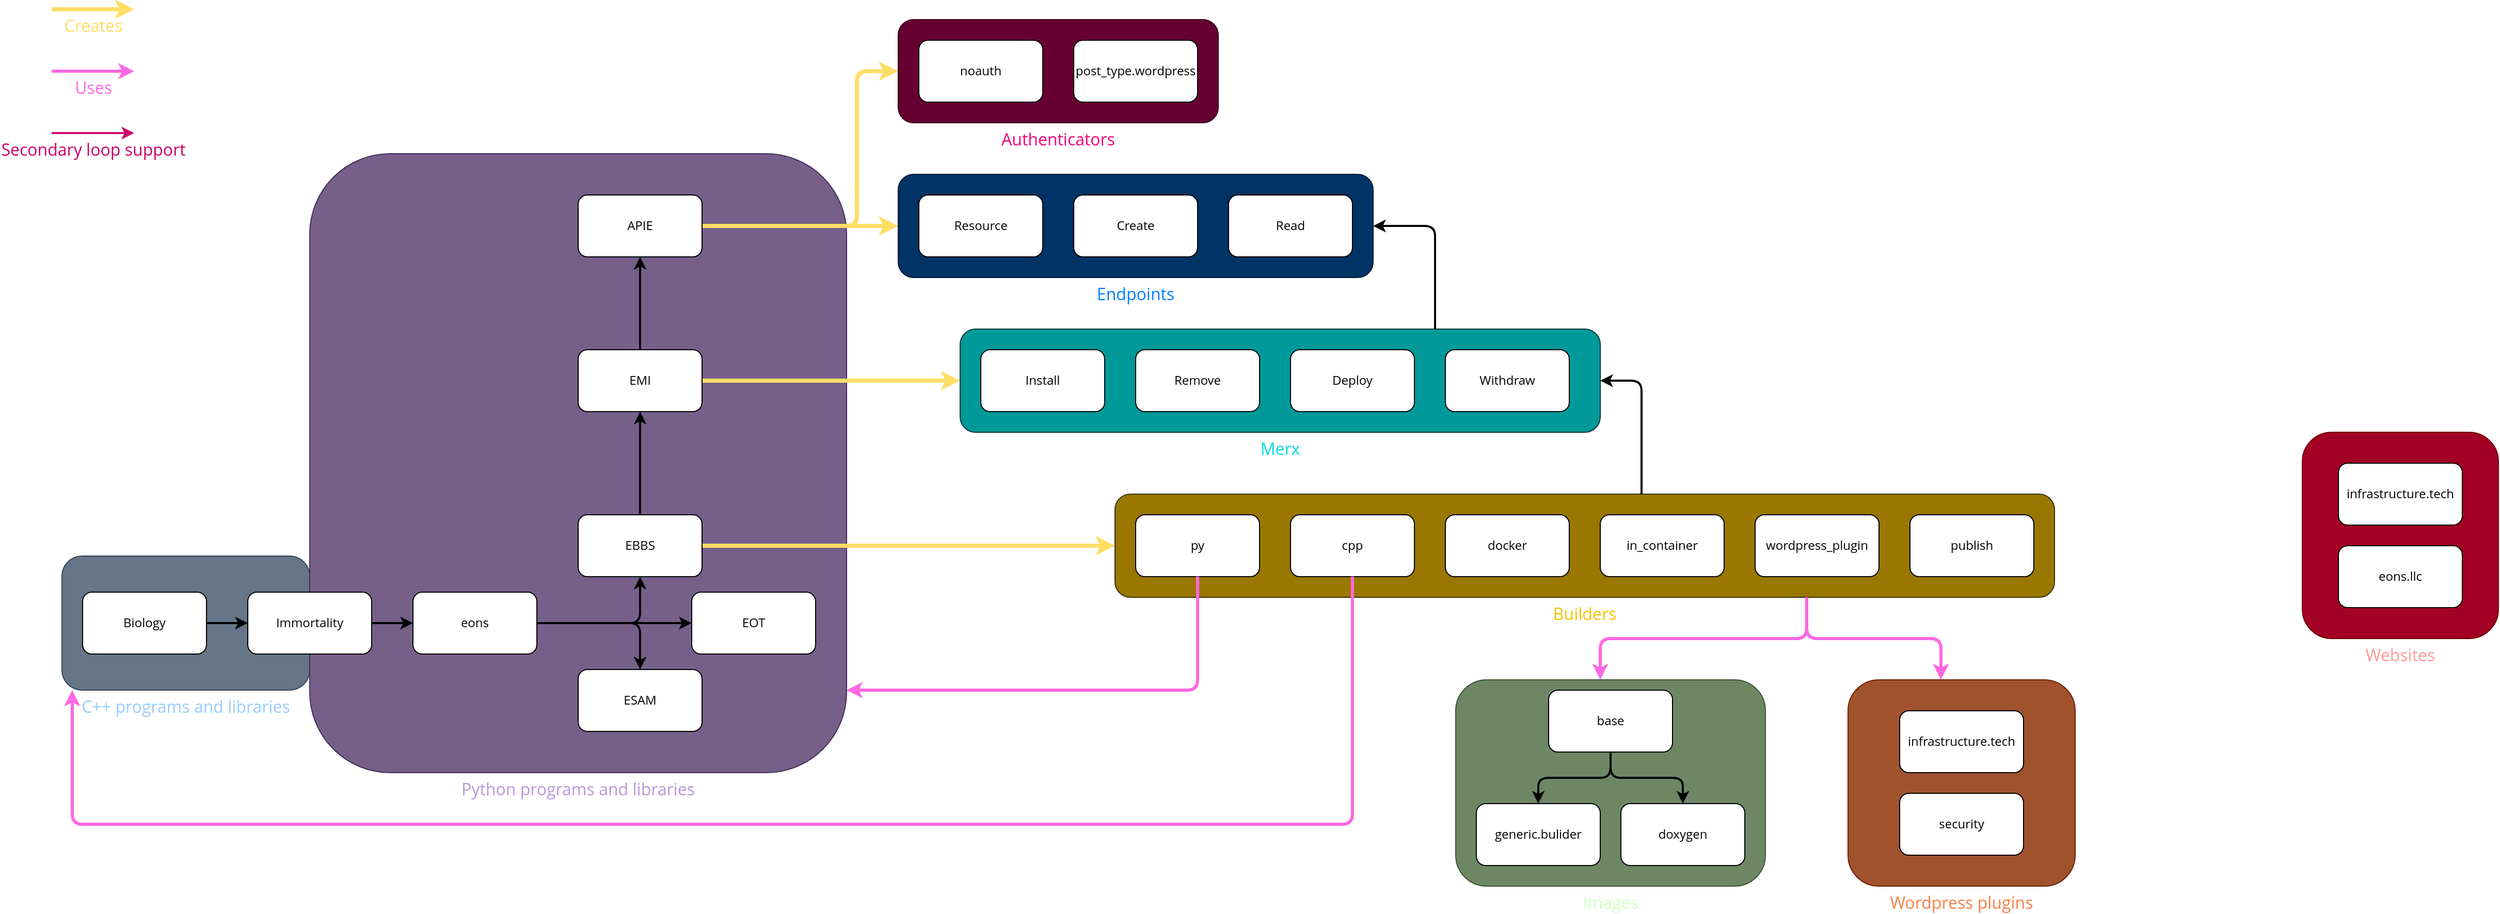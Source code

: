 <mxfile>
    <diagram id="HxWeZkBMZzglkSYcSrte" name="Page-1">
        <mxGraphModel dx="3518" dy="1346" grid="1" gridSize="10" guides="1" tooltips="1" connect="1" arrows="1" fold="1" page="0" pageScale="1" pageWidth="850" pageHeight="1100" background="none" math="0" shadow="0">
            <root>
                <mxCell id="0"/>
                <mxCell id="1" parent="0"/>
                <mxCell id="10" value="C++ programs and libraries" style="group;labelPosition=center;verticalLabelPosition=bottom;align=center;verticalAlign=top;fontSize=16;fontColor=#99CCFF;fontFamily=Open Sans;fontSource=https%3A%2F%2Ffonts.googleapis.com%2Fcss%3Ffamily%3DOpen%2BSans;" parent="1" vertex="1" connectable="0">
                    <mxGeometry x="-290" y="560" width="240" height="130" as="geometry"/>
                </mxCell>
                <mxCell id="11" value="" style="rounded=1;whiteSpace=wrap;html=1;fillColor=#647687;strokeColor=#314354;fontFamily=Open Sans;fontSource=https%3A%2F%2Ffonts.googleapis.com%2Fcss%3Ffamily%3DOpen%2BSans;fontColor=#ffffff;" parent="10" vertex="1">
                    <mxGeometry width="240" height="130" as="geometry"/>
                </mxCell>
                <mxCell id="2osQ3PGrTZjhwpNe1hat-28" value="Websites" style="group;fontColor=#FF9999;fontSize=16;labelPosition=center;verticalLabelPosition=bottom;align=center;verticalAlign=top;fontFamily=Open Sans;fontSource=https%3A%2F%2Ffonts.googleapis.com%2Fcss%3Ffamily%3DOpen%2BSans;" parent="1" vertex="1" connectable="0">
                    <mxGeometry x="1880" y="440" width="190" height="200" as="geometry"/>
                </mxCell>
                <mxCell id="2osQ3PGrTZjhwpNe1hat-27" value="" style="rounded=1;whiteSpace=wrap;html=1;fillColor=#a20025;strokeColor=#6F0000;fontFamily=Open Sans;fontSource=https%3A%2F%2Ffonts.googleapis.com%2Fcss%3Ffamily%3DOpen%2BSans;fontColor=#ffffff;" parent="2osQ3PGrTZjhwpNe1hat-28" vertex="1">
                    <mxGeometry width="190" height="200" as="geometry"/>
                </mxCell>
                <mxCell id="2osQ3PGrTZjhwpNe1hat-11" value="eons.llc" style="rounded=1;whiteSpace=wrap;html=1;fontFamily=Open Sans;fontSource=https%3A%2F%2Ffonts.googleapis.com%2Fcss%3Ffamily%3DOpen%2BSans;" parent="2osQ3PGrTZjhwpNe1hat-28" vertex="1">
                    <mxGeometry x="35" y="110" width="120" height="60" as="geometry"/>
                </mxCell>
                <mxCell id="2osQ3PGrTZjhwpNe1hat-26" value="infrastructure.tech" style="rounded=1;whiteSpace=wrap;html=1;fontFamily=Open Sans;fontSource=https%3A%2F%2Ffonts.googleapis.com%2Fcss%3Ffamily%3DOpen%2BSans;" parent="2osQ3PGrTZjhwpNe1hat-28" vertex="1">
                    <mxGeometry x="35" y="30" width="120" height="60" as="geometry"/>
                </mxCell>
                <mxCell id="2osQ3PGrTZjhwpNe1hat-74" value="&lt;font&gt;Uses&lt;/font&gt;" style="endArrow=classic;html=1;rounded=1;fontSize=16;fontColor=#FF67E2;strokeColor=#FF67E2;strokeWidth=3;jumpStyle=arc;labelPosition=center;verticalLabelPosition=bottom;align=center;verticalAlign=top;labelBackgroundColor=none;fontFamily=Open Sans;fontSource=https%3A%2F%2Ffonts.googleapis.com%2Fcss%3Ffamily%3DOpen%2BSans;" parent="1" edge="1">
                    <mxGeometry width="50" height="50" relative="1" as="geometry">
                        <mxPoint x="-300" y="90" as="sourcePoint"/>
                        <mxPoint x="-220" y="90" as="targetPoint"/>
                    </mxGeometry>
                </mxCell>
                <mxCell id="2osQ3PGrTZjhwpNe1hat-76" value="Creates" style="endArrow=classic;html=1;rounded=1;fontSize=16;fontColor=#FFDE66;strokeColor=#FFDE66;strokeWidth=4;jumpStyle=arc;labelPosition=center;verticalLabelPosition=bottom;align=center;verticalAlign=top;labelBackgroundColor=none;fontFamily=Open Sans;fontSource=https%3A%2F%2Ffonts.googleapis.com%2Fcss%3Ffamily%3DOpen%2BSans;" parent="1" edge="1">
                    <mxGeometry width="50" height="50" relative="1" as="geometry">
                        <mxPoint x="-300" y="30" as="sourcePoint"/>
                        <mxPoint x="-220" y="30" as="targetPoint"/>
                    </mxGeometry>
                </mxCell>
                <mxCell id="2osQ3PGrTZjhwpNe1hat-77" value="&lt;font&gt;Secondary loop support&lt;/font&gt;" style="endArrow=classic;html=1;rounded=1;fontSize=16;fontColor=#CC0066;strokeColor=#CC0066;strokeWidth=2;jumpStyle=arc;labelPosition=center;verticalLabelPosition=bottom;align=center;verticalAlign=top;labelBackgroundColor=none;fontFamily=Open Sans;fontSource=https%3A%2F%2Ffonts.googleapis.com%2Fcss%3Ffamily%3DOpen%2BSans;" parent="1" edge="1">
                    <mxGeometry width="50" height="50" relative="1" as="geometry">
                        <mxPoint x="-300" y="150" as="sourcePoint"/>
                        <mxPoint x="-220" y="150" as="targetPoint"/>
                    </mxGeometry>
                </mxCell>
                <mxCell id="2osQ3PGrTZjhwpNe1hat-78" value="&lt;font&gt;Dependency&lt;/font&gt;" style="endArrow=classic;html=1;rounded=1;fontSize=16;fontColor=#FFFFFF;strokeColor=#FFFFFF;strokeWidth=2;jumpStyle=arc;labelPosition=center;verticalLabelPosition=bottom;align=center;verticalAlign=top;labelBackgroundColor=none;fontFamily=Open Sans;fontSource=https%3A%2F%2Ffonts.googleapis.com%2Fcss%3Ffamily%3DOpen%2BSans;" parent="1" edge="1">
                    <mxGeometry width="50" height="50" relative="1" as="geometry">
                        <mxPoint x="-300" y="207" as="sourcePoint"/>
                        <mxPoint x="-220" y="207" as="targetPoint"/>
                    </mxGeometry>
                </mxCell>
                <mxCell id="2osQ3PGrTZjhwpNe1hat-22" value="Python programs and libraries" style="rounded=1;whiteSpace=wrap;html=1;fillColor=#76608a;strokeColor=#432D57;fontFamily=Open Sans;fontSource=https%3A%2F%2Ffonts.googleapis.com%2Fcss%3Ffamily%3DOpen%2BSans;fontColor=#B997D9;verticalAlign=top;labelPosition=center;verticalLabelPosition=bottom;align=center;fontSize=16;" parent="1" vertex="1">
                    <mxGeometry x="-50" y="170" width="520" height="600" as="geometry"/>
                </mxCell>
                <mxCell id="7" style="edgeStyle=none;html=1;strokeWidth=2;" parent="1" source="2osQ3PGrTZjhwpNe1hat-1" target="6" edge="1">
                    <mxGeometry relative="1" as="geometry"/>
                </mxCell>
                <mxCell id="17" style="edgeStyle=none;html=1;strokeWidth=4;fontSize=16;fontColor=#FFDE66;labelBackgroundColor=none;fontFamily=Open Sans;verticalAlign=top;strokeColor=#FFDE66;fontSource=https%3A%2F%2Ffonts.googleapis.com%2Fcss%3Ffamily%3DOpen%2BSans;" parent="1" source="2osQ3PGrTZjhwpNe1hat-1" target="2osQ3PGrTZjhwpNe1hat-9" edge="1">
                    <mxGeometry relative="1" as="geometry"/>
                </mxCell>
                <mxCell id="2osQ3PGrTZjhwpNe1hat-1" value="EBBS" style="rounded=1;whiteSpace=wrap;html=1;fontFamily=Open Sans;fontSource=https%3A%2F%2Ffonts.googleapis.com%2Fcss%3Ffamily%3DOpen%2BSans;" parent="1" vertex="1">
                    <mxGeometry x="210" y="520" width="120" height="60" as="geometry"/>
                </mxCell>
                <mxCell id="2osQ3PGrTZjhwpNe1hat-30" style="edgeStyle=orthogonalEdgeStyle;rounded=1;orthogonalLoop=1;jettySize=auto;html=1;exitX=1;exitY=0.5;exitDx=0;exitDy=0;entryX=0.5;entryY=1;entryDx=0;entryDy=0;strokeWidth=2;fontFamily=Open Sans;fontSource=https%3A%2F%2Ffonts.googleapis.com%2Fcss%3Ffamily%3DOpen%2BSans;" parent="1" source="2osQ3PGrTZjhwpNe1hat-2" target="2osQ3PGrTZjhwpNe1hat-1" edge="1">
                    <mxGeometry relative="1" as="geometry"/>
                </mxCell>
                <mxCell id="2osQ3PGrTZjhwpNe1hat-2" value="eons" style="rounded=1;whiteSpace=wrap;html=1;fontFamily=Open Sans;fontSource=https%3A%2F%2Ffonts.googleapis.com%2Fcss%3Ffamily%3DOpen%2BSans;" parent="1" vertex="1">
                    <mxGeometry x="50" y="595" width="120" height="60" as="geometry"/>
                </mxCell>
                <mxCell id="2osQ3PGrTZjhwpNe1hat-8" value="ESAM" style="rounded=1;whiteSpace=wrap;html=1;fontFamily=Open Sans;fontSource=https%3A%2F%2Ffonts.googleapis.com%2Fcss%3Ffamily%3DOpen%2BSans;" parent="1" vertex="1">
                    <mxGeometry x="210" y="670" width="120" height="60" as="geometry"/>
                </mxCell>
                <mxCell id="2osQ3PGrTZjhwpNe1hat-31" style="edgeStyle=orthogonalEdgeStyle;rounded=1;orthogonalLoop=1;jettySize=auto;html=1;exitX=1;exitY=0.5;exitDx=0;exitDy=0;entryX=0.5;entryY=0;entryDx=0;entryDy=0;strokeWidth=2;fontFamily=Open Sans;fontSource=https%3A%2F%2Ffonts.googleapis.com%2Fcss%3Ffamily%3DOpen%2BSans;" parent="1" source="2osQ3PGrTZjhwpNe1hat-2" target="2osQ3PGrTZjhwpNe1hat-8" edge="1">
                    <mxGeometry relative="1" as="geometry"/>
                </mxCell>
                <mxCell id="2osQ3PGrTZjhwpNe1hat-34" value="EOT" style="rounded=1;whiteSpace=wrap;html=1;fontFamily=Open Sans;fontSource=https%3A%2F%2Ffonts.googleapis.com%2Fcss%3Ffamily%3DOpen%2BSans;" parent="1" vertex="1">
                    <mxGeometry x="320" y="595" width="120" height="60" as="geometry"/>
                </mxCell>
                <mxCell id="2osQ3PGrTZjhwpNe1hat-35" style="edgeStyle=orthogonalEdgeStyle;rounded=1;orthogonalLoop=1;jettySize=auto;html=1;exitX=1;exitY=0.5;exitDx=0;exitDy=0;entryX=0;entryY=0.5;entryDx=0;entryDy=0;strokeWidth=2;fontFamily=Open Sans;fontSource=https%3A%2F%2Ffonts.googleapis.com%2Fcss%3Ffamily%3DOpen%2BSans;" parent="1" source="2osQ3PGrTZjhwpNe1hat-2" target="2osQ3PGrTZjhwpNe1hat-34" edge="1">
                    <mxGeometry relative="1" as="geometry"/>
                </mxCell>
                <mxCell id="4" style="edgeStyle=none;html=1;strokeWidth=2;" parent="1" source="2" target="3" edge="1">
                    <mxGeometry relative="1" as="geometry"/>
                </mxCell>
                <mxCell id="2" value="Biology" style="rounded=1;whiteSpace=wrap;html=1;fontFamily=Open Sans;fontSource=https%3A%2F%2Ffonts.googleapis.com%2Fcss%3Ffamily%3DOpen%2BSans;" parent="1" vertex="1">
                    <mxGeometry x="-270" y="595" width="120" height="60" as="geometry"/>
                </mxCell>
                <mxCell id="5" style="edgeStyle=none;html=1;strokeWidth=2;" parent="1" source="3" target="2osQ3PGrTZjhwpNe1hat-2" edge="1">
                    <mxGeometry relative="1" as="geometry"/>
                </mxCell>
                <mxCell id="3" value="Immortality" style="rounded=1;whiteSpace=wrap;html=1;fontFamily=Open Sans;fontSource=https%3A%2F%2Ffonts.googleapis.com%2Fcss%3Ffamily%3DOpen%2BSans;" parent="1" vertex="1">
                    <mxGeometry x="-110" y="595" width="120" height="60" as="geometry"/>
                </mxCell>
                <mxCell id="9" style="edgeStyle=none;html=1;strokeWidth=2;" parent="1" source="6" target="8" edge="1">
                    <mxGeometry relative="1" as="geometry"/>
                </mxCell>
                <mxCell id="29" style="edgeStyle=none;html=1;labelBackgroundColor=none;fontSize=16;fontFamily=Open Sans;verticalAlign=top;strokeColor=#FFDE66;fontColor=#FFDE66;strokeWidth=4;fontSource=https%3A%2F%2Ffonts.googleapis.com%2Fcss%3Ffamily%3DOpen%2BSans;" edge="1" parent="1" source="6" target="20">
                    <mxGeometry relative="1" as="geometry"/>
                </mxCell>
                <mxCell id="6" value="EMI" style="rounded=1;whiteSpace=wrap;html=1;fontFamily=Open Sans;fontSource=https%3A%2F%2Ffonts.googleapis.com%2Fcss%3Ffamily%3DOpen%2BSans;" parent="1" vertex="1">
                    <mxGeometry x="210" y="360" width="120" height="60" as="geometry"/>
                </mxCell>
                <mxCell id="42" style="edgeStyle=orthogonalEdgeStyle;html=1;fontColor=#FFDE66;jumpStyle=arc;labelBackgroundColor=none;fontSize=16;fontFamily=Open Sans;verticalAlign=top;strokeColor=#FFDE66;strokeWidth=4;fontSource=https%3A%2F%2Ffonts.googleapis.com%2Fcss%3Ffamily%3DOpen%2BSans;" edge="1" parent="1" source="8" target="31">
                    <mxGeometry relative="1" as="geometry"/>
                </mxCell>
                <mxCell id="44" style="edgeStyle=orthogonalEdgeStyle;jumpStyle=arc;html=1;fontColor=#FFDE66;labelBackgroundColor=none;fontSize=16;fontFamily=Open Sans;verticalAlign=top;strokeColor=#FFDE66;strokeWidth=4;fontSource=https%3A%2F%2Ffonts.googleapis.com%2Fcss%3Ffamily%3DOpen%2BSans;" edge="1" parent="1" source="8" target="38">
                    <mxGeometry relative="1" as="geometry">
                        <Array as="points">
                            <mxPoint x="480" y="240"/>
                            <mxPoint x="480" y="90"/>
                        </Array>
                    </mxGeometry>
                </mxCell>
                <mxCell id="8" value="APIE" style="rounded=1;whiteSpace=wrap;html=1;fontFamily=Open Sans;fontSource=https%3A%2F%2Ffonts.googleapis.com%2Fcss%3Ffamily%3DOpen%2BSans;" parent="1" vertex="1">
                    <mxGeometry x="210" y="210" width="120" height="60" as="geometry"/>
                </mxCell>
                <mxCell id="27" value="" style="group" parent="1" vertex="1" connectable="0">
                    <mxGeometry x="730" y="500" width="910" height="100" as="geometry"/>
                </mxCell>
                <mxCell id="2osQ3PGrTZjhwpNe1hat-9" value="Builders" style="rounded=1;whiteSpace=wrap;html=1;fillColor=#997700;strokeColor=#333300;fontFamily=Open Sans;fontSource=https%3A%2F%2Ffonts.googleapis.com%2Fcss%3Ffamily%3DOpen%2BSans;fontColor=#F7C000;rotation=0;labelPosition=center;verticalLabelPosition=bottom;align=center;verticalAlign=top;fontSize=16;" parent="27" vertex="1">
                    <mxGeometry width="910" height="100" as="geometry"/>
                </mxCell>
                <mxCell id="2osQ3PGrTZjhwpNe1hat-3" value="py" style="rounded=1;whiteSpace=wrap;html=1;fontFamily=Open Sans;fontSource=https%3A%2F%2Ffonts.googleapis.com%2Fcss%3Ffamily%3DOpen%2BSans;" parent="27" vertex="1">
                    <mxGeometry x="20" y="20" width="120" height="60" as="geometry"/>
                </mxCell>
                <mxCell id="2osQ3PGrTZjhwpNe1hat-4" value="cpp" style="rounded=1;whiteSpace=wrap;html=1;fontFamily=Open Sans;fontSource=https%3A%2F%2Ffonts.googleapis.com%2Fcss%3Ffamily%3DOpen%2BSans;" parent="27" vertex="1">
                    <mxGeometry x="170" y="20" width="120" height="60" as="geometry"/>
                </mxCell>
                <mxCell id="2osQ3PGrTZjhwpNe1hat-5" value="docker" style="rounded=1;whiteSpace=wrap;html=1;fontFamily=Open Sans;fontSource=https%3A%2F%2Ffonts.googleapis.com%2Fcss%3Ffamily%3DOpen%2BSans;" parent="27" vertex="1">
                    <mxGeometry x="320" y="20" width="120" height="60" as="geometry"/>
                </mxCell>
                <mxCell id="2osQ3PGrTZjhwpNe1hat-6" value="in_container" style="rounded=1;whiteSpace=wrap;html=1;fontFamily=Open Sans;fontSource=https%3A%2F%2Ffonts.googleapis.com%2Fcss%3Ffamily%3DOpen%2BSans;" parent="27" vertex="1">
                    <mxGeometry x="470" y="20" width="120" height="60" as="geometry"/>
                </mxCell>
                <mxCell id="2osQ3PGrTZjhwpNe1hat-7" value="wordpress_plugin" style="rounded=1;whiteSpace=wrap;html=1;fontFamily=Open Sans;fontSource=https%3A%2F%2Ffonts.googleapis.com%2Fcss%3Ffamily%3DOpen%2BSans;" parent="27" vertex="1">
                    <mxGeometry x="620" y="20" width="120" height="60" as="geometry"/>
                </mxCell>
                <mxCell id="2osQ3PGrTZjhwpNe1hat-79" value="publish" style="rounded=1;whiteSpace=wrap;html=1;fontFamily=Open Sans;fontSource=https%3A%2F%2Ffonts.googleapis.com%2Fcss%3Ffamily%3DOpen%2BSans;" parent="27" vertex="1">
                    <mxGeometry x="770" y="20" width="120" height="60" as="geometry"/>
                </mxCell>
                <mxCell id="28" value="" style="group" parent="1" vertex="1" connectable="0">
                    <mxGeometry x="580" y="340" width="620" height="100" as="geometry"/>
                </mxCell>
                <mxCell id="20" value="Merx" style="rounded=1;whiteSpace=wrap;html=1;fillColor=#009999;strokeColor=#003333;fontFamily=Open Sans;fontSource=https%3A%2F%2Ffonts.googleapis.com%2Fcss%3Ffamily%3DOpen%2BSans;fontColor=#00DBDB;rotation=0;labelPosition=center;verticalLabelPosition=bottom;align=center;verticalAlign=top;fontSize=16;" parent="28" vertex="1">
                    <mxGeometry width="620" height="100" as="geometry"/>
                </mxCell>
                <mxCell id="21" value="Install" style="rounded=1;whiteSpace=wrap;html=1;fontFamily=Open Sans;fontSource=https%3A%2F%2Ffonts.googleapis.com%2Fcss%3Ffamily%3DOpen%2BSans;" parent="28" vertex="1">
                    <mxGeometry x="20" y="20" width="120" height="60" as="geometry"/>
                </mxCell>
                <mxCell id="22" value="Remove" style="rounded=1;whiteSpace=wrap;html=1;fontFamily=Open Sans;fontSource=https%3A%2F%2Ffonts.googleapis.com%2Fcss%3Ffamily%3DOpen%2BSans;" parent="28" vertex="1">
                    <mxGeometry x="170" y="20" width="120" height="60" as="geometry"/>
                </mxCell>
                <mxCell id="23" value="Deploy" style="rounded=1;whiteSpace=wrap;html=1;fontFamily=Open Sans;fontSource=https%3A%2F%2Ffonts.googleapis.com%2Fcss%3Ffamily%3DOpen%2BSans;" parent="28" vertex="1">
                    <mxGeometry x="320" y="20" width="120" height="60" as="geometry"/>
                </mxCell>
                <mxCell id="24" value="Withdraw" style="rounded=1;whiteSpace=wrap;html=1;fontFamily=Open Sans;fontSource=https%3A%2F%2Ffonts.googleapis.com%2Fcss%3Ffamily%3DOpen%2BSans;" parent="28" vertex="1">
                    <mxGeometry x="470" y="20" width="120" height="60" as="geometry"/>
                </mxCell>
                <mxCell id="36" value="" style="group" vertex="1" connectable="0" parent="1">
                    <mxGeometry x="520" y="190" width="460" height="100" as="geometry"/>
                </mxCell>
                <mxCell id="31" value="Endpoints" style="rounded=1;whiteSpace=wrap;html=1;fillColor=#003366;strokeColor=#001933;fontFamily=Open Sans;fontSource=https%3A%2F%2Ffonts.googleapis.com%2Fcss%3Ffamily%3DOpen%2BSans;fontColor=#007FFF;rotation=0;labelPosition=center;verticalLabelPosition=bottom;align=center;verticalAlign=top;fontSize=16;" vertex="1" parent="36">
                    <mxGeometry width="460" height="100" as="geometry"/>
                </mxCell>
                <mxCell id="32" value="Resource" style="rounded=1;whiteSpace=wrap;html=1;fontFamily=Open Sans;fontSource=https%3A%2F%2Ffonts.googleapis.com%2Fcss%3Ffamily%3DOpen%2BSans;" vertex="1" parent="36">
                    <mxGeometry x="20" y="20" width="120" height="60" as="geometry"/>
                </mxCell>
                <mxCell id="33" value="Create" style="rounded=1;whiteSpace=wrap;html=1;fontFamily=Open Sans;fontSource=https%3A%2F%2Ffonts.googleapis.com%2Fcss%3Ffamily%3DOpen%2BSans;" vertex="1" parent="36">
                    <mxGeometry x="170" y="20" width="120" height="60" as="geometry"/>
                </mxCell>
                <mxCell id="34" value="Read" style="rounded=1;whiteSpace=wrap;html=1;fontFamily=Open Sans;fontSource=https%3A%2F%2Ffonts.googleapis.com%2Fcss%3Ffamily%3DOpen%2BSans;" vertex="1" parent="36">
                    <mxGeometry x="320" y="20" width="120" height="60" as="geometry"/>
                </mxCell>
                <mxCell id="43" value="" style="group" vertex="1" connectable="0" parent="1">
                    <mxGeometry x="520" y="40" width="310" height="100" as="geometry"/>
                </mxCell>
                <mxCell id="38" value="Authenticators" style="rounded=1;whiteSpace=wrap;html=1;fillColor=#660033;strokeColor=#33001A;fontFamily=Open Sans;fontSource=https%3A%2F%2Ffonts.googleapis.com%2Fcss%3Ffamily%3DOpen%2BSans;fontColor=#F00078;rotation=0;labelPosition=center;verticalLabelPosition=bottom;align=center;verticalAlign=top;fontSize=16;" vertex="1" parent="43">
                    <mxGeometry width="310" height="100" as="geometry"/>
                </mxCell>
                <mxCell id="39" value="noauth" style="rounded=1;whiteSpace=wrap;html=1;fontFamily=Open Sans;fontSource=https%3A%2F%2Ffonts.googleapis.com%2Fcss%3Ffamily%3DOpen%2BSans;" vertex="1" parent="43">
                    <mxGeometry x="20" y="20" width="120" height="60" as="geometry"/>
                </mxCell>
                <mxCell id="40" value="post_type.wordpress" style="rounded=1;whiteSpace=wrap;html=1;fontFamily=Open Sans;fontSource=https%3A%2F%2Ffonts.googleapis.com%2Fcss%3Ffamily%3DOpen%2BSans;" vertex="1" parent="43">
                    <mxGeometry x="170" y="20" width="120" height="60" as="geometry"/>
                </mxCell>
                <mxCell id="47" value="" style="group" vertex="1" connectable="0" parent="1">
                    <mxGeometry x="1060" y="680" width="300" height="200" as="geometry"/>
                </mxCell>
                <mxCell id="2osQ3PGrTZjhwpNe1hat-14" value="Images" style="rounded=1;whiteSpace=wrap;html=1;fillColor=#6D8764;strokeColor=#3A5431;fontFamily=Open Sans;fontSource=https%3A%2F%2Ffonts.googleapis.com%2Fcss%3Ffamily%3DOpen%2BSans;fontColor=#CEFFBD;labelPosition=center;verticalLabelPosition=bottom;align=center;verticalAlign=top;fontSize=16;" parent="47" vertex="1">
                    <mxGeometry width="300" height="200" as="geometry"/>
                </mxCell>
                <mxCell id="2osQ3PGrTZjhwpNe1hat-12" value="generic.bulider" style="rounded=1;whiteSpace=wrap;html=1;fontFamily=Open Sans;fontSource=https%3A%2F%2Ffonts.googleapis.com%2Fcss%3Ffamily%3DOpen%2BSans;" parent="47" vertex="1">
                    <mxGeometry x="20" y="120" width="120" height="60" as="geometry"/>
                </mxCell>
                <mxCell id="2osQ3PGrTZjhwpNe1hat-51" style="edgeStyle=orthogonalEdgeStyle;rounded=1;jumpStyle=arc;orthogonalLoop=1;jettySize=auto;html=1;exitX=0.5;exitY=1;exitDx=0;exitDy=0;entryX=0.5;entryY=0;entryDx=0;entryDy=0;fontSize=16;fontColor=#006600;strokeWidth=2;fontFamily=Open Sans;fontSource=https%3A%2F%2Ffonts.googleapis.com%2Fcss%3Ffamily%3DOpen%2BSans;" parent="47" source="2osQ3PGrTZjhwpNe1hat-13" target="2osQ3PGrTZjhwpNe1hat-12" edge="1">
                    <mxGeometry relative="1" as="geometry"/>
                </mxCell>
                <mxCell id="2osQ3PGrTZjhwpNe1hat-13" value="base" style="rounded=1;whiteSpace=wrap;html=1;fontFamily=Open Sans;fontSource=https%3A%2F%2Ffonts.googleapis.com%2Fcss%3Ffamily%3DOpen%2BSans;" parent="47" vertex="1">
                    <mxGeometry x="90" y="10" width="120" height="60" as="geometry"/>
                </mxCell>
                <mxCell id="2osQ3PGrTZjhwpNe1hat-64" value="doxygen" style="rounded=1;whiteSpace=wrap;html=1;fontFamily=Open Sans;fontSource=https%3A%2F%2Ffonts.googleapis.com%2Fcss%3Ffamily%3DOpen%2BSans;" parent="47" vertex="1">
                    <mxGeometry x="160" y="120" width="120" height="60" as="geometry"/>
                </mxCell>
                <mxCell id="46" style="edgeStyle=orthogonalEdgeStyle;jumpStyle=arc;html=1;fontColor=default;strokeWidth=2;" edge="1" parent="47" source="2osQ3PGrTZjhwpNe1hat-13" target="2osQ3PGrTZjhwpNe1hat-64">
                    <mxGeometry relative="1" as="geometry"/>
                </mxCell>
                <mxCell id="48" style="edgeStyle=orthogonalEdgeStyle;jumpStyle=arc;html=1;fontSize=16;fontColor=#FF67E2;labelBackgroundColor=none;fontFamily=Open Sans;verticalAlign=top;strokeColor=#FF67E2;strokeWidth=3;fontSource=https%3A%2F%2Ffonts.googleapis.com%2Fcss%3Ffamily%3DOpen%2BSans;" edge="1" parent="1" source="2osQ3PGrTZjhwpNe1hat-9" target="2osQ3PGrTZjhwpNe1hat-14">
                    <mxGeometry relative="1" as="geometry">
                        <Array as="points">
                            <mxPoint x="1400" y="640"/>
                            <mxPoint x="1200" y="640"/>
                        </Array>
                    </mxGeometry>
                </mxCell>
                <mxCell id="49" style="edgeStyle=orthogonalEdgeStyle;jumpStyle=arc;html=1;fontSize=16;fontColor=#FF67E2;labelBackgroundColor=none;fontFamily=Open Sans;verticalAlign=top;strokeColor=#FF67E2;strokeWidth=3;fontSource=https%3A%2F%2Ffonts.googleapis.com%2Fcss%3Ffamily%3DOpen%2BSans;" edge="1" parent="1" source="2osQ3PGrTZjhwpNe1hat-9" target="2osQ3PGrTZjhwpNe1hat-20">
                    <mxGeometry relative="1" as="geometry">
                        <Array as="points">
                            <mxPoint x="1400" y="640"/>
                            <mxPoint x="1530" y="640"/>
                        </Array>
                    </mxGeometry>
                </mxCell>
                <mxCell id="51" value="" style="group" vertex="1" connectable="0" parent="1">
                    <mxGeometry x="1440" y="680" width="220" height="200" as="geometry"/>
                </mxCell>
                <mxCell id="2osQ3PGrTZjhwpNe1hat-20" value="Wordpress plugins" style="rounded=1;whiteSpace=wrap;html=1;fillColor=#a0522d;strokeColor=#6D1F00;fontFamily=Open Sans;fontSource=https%3A%2F%2Ffonts.googleapis.com%2Fcss%3Ffamily%3DOpen%2BSans;fontColor=#F77F46;labelPosition=center;verticalLabelPosition=bottom;align=center;verticalAlign=top;fontSize=16;" parent="51" vertex="1">
                    <mxGeometry width="220" height="200" as="geometry"/>
                </mxCell>
                <mxCell id="2osQ3PGrTZjhwpNe1hat-17" value="infrastructure.tech" style="rounded=1;whiteSpace=wrap;html=1;fontFamily=Open Sans;fontSource=https%3A%2F%2Ffonts.googleapis.com%2Fcss%3Ffamily%3DOpen%2BSans;" parent="51" vertex="1">
                    <mxGeometry x="50" y="30" width="120" height="60" as="geometry"/>
                </mxCell>
                <mxCell id="50" value="security" style="rounded=1;whiteSpace=wrap;html=1;fontFamily=Open Sans;fontSource=https%3A%2F%2Ffonts.googleapis.com%2Fcss%3Ffamily%3DOpen%2BSans;" vertex="1" parent="51">
                    <mxGeometry x="50" y="110" width="120" height="60" as="geometry"/>
                </mxCell>
                <mxCell id="52" style="edgeStyle=orthogonalEdgeStyle;jumpStyle=arc;html=1;fontSize=16;fontColor=#FF67E2;labelBackgroundColor=none;fontFamily=Open Sans;verticalAlign=top;strokeColor=#FF67E2;strokeWidth=3;fontSource=https%3A%2F%2Ffonts.googleapis.com%2Fcss%3Ffamily%3DOpen%2BSans;" edge="1" parent="1" source="2osQ3PGrTZjhwpNe1hat-3" target="2osQ3PGrTZjhwpNe1hat-22">
                    <mxGeometry relative="1" as="geometry">
                        <Array as="points">
                            <mxPoint x="810" y="690"/>
                        </Array>
                    </mxGeometry>
                </mxCell>
                <mxCell id="53" style="edgeStyle=orthogonalEdgeStyle;jumpStyle=arc;html=1;fontSize=16;fontColor=#FF67E2;labelBackgroundColor=none;fontFamily=Open Sans;verticalAlign=top;strokeColor=#FF67E2;strokeWidth=3;fontSource=https%3A%2F%2Ffonts.googleapis.com%2Fcss%3Ffamily%3DOpen%2BSans;" edge="1" parent="1" source="2osQ3PGrTZjhwpNe1hat-4" target="11">
                    <mxGeometry relative="1" as="geometry">
                        <Array as="points">
                            <mxPoint x="960" y="820"/>
                            <mxPoint x="-280" y="820"/>
                        </Array>
                    </mxGeometry>
                </mxCell>
                <mxCell id="55" style="edgeStyle=orthogonalEdgeStyle;jumpStyle=arc;html=1;fontSize=11;fontColor=default;labelBackgroundColor=default;fontFamily=Helvetica;verticalAlign=middle;strokeColor=default;strokeWidth=2;fontSource=https%3A%2F%2Ffonts.googleapis.com%2Fcss%3Ffamily%3DOpen%2BSans;" edge="1" parent="1" source="2osQ3PGrTZjhwpNe1hat-9" target="20">
                    <mxGeometry relative="1" as="geometry">
                        <Array as="points">
                            <mxPoint x="1240" y="390"/>
                        </Array>
                    </mxGeometry>
                </mxCell>
                <mxCell id="56" style="edgeStyle=orthogonalEdgeStyle;jumpStyle=arc;html=1;fontSize=11;fontColor=default;labelBackgroundColor=default;fontFamily=Helvetica;verticalAlign=middle;strokeColor=default;strokeWidth=2;fontSource=https%3A%2F%2Ffonts.googleapis.com%2Fcss%3Ffamily%3DOpen%2BSans;" edge="1" parent="1" source="20" target="31">
                    <mxGeometry relative="1" as="geometry">
                        <Array as="points">
                            <mxPoint x="1040" y="240"/>
                        </Array>
                    </mxGeometry>
                </mxCell>
            </root>
        </mxGraphModel>
    </diagram>
</mxfile>